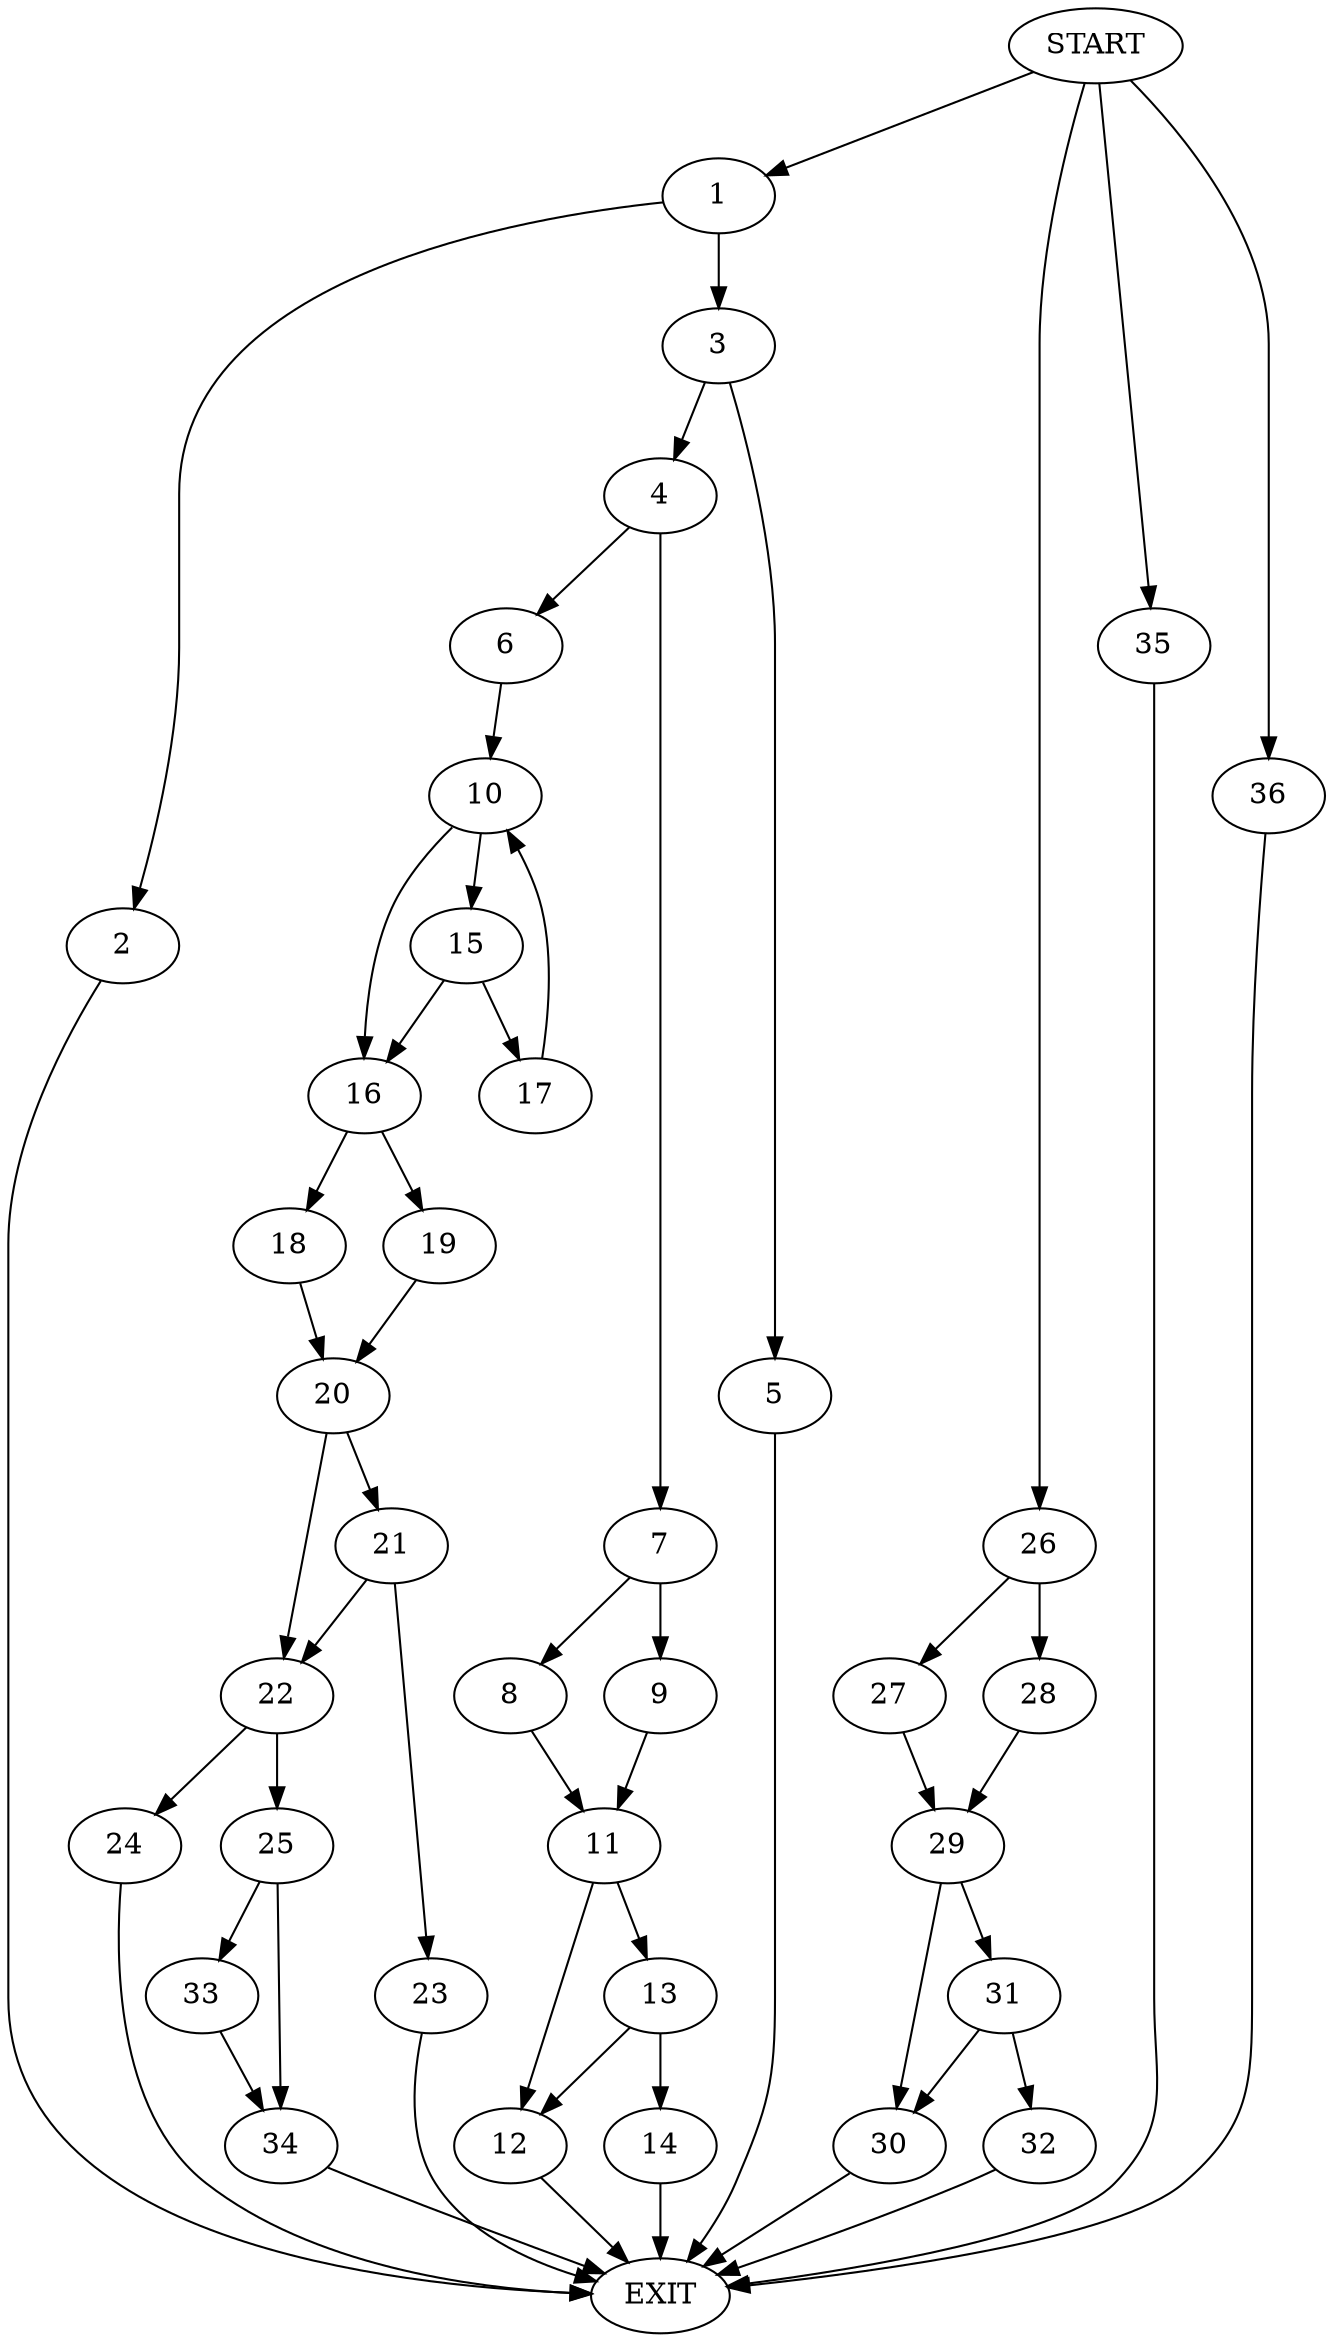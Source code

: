 digraph {
0 [label="START"]
37 [label="EXIT"]
0 -> 1
1 -> 2
1 -> 3
3 -> 4
3 -> 5
2 -> 37
4 -> 6
4 -> 7
5 -> 37
7 -> 8
7 -> 9
6 -> 10
9 -> 11
8 -> 11
11 -> 12
11 -> 13
12 -> 37
13 -> 14
13 -> 12
14 -> 37
10 -> 15
10 -> 16
15 -> 16
15 -> 17
16 -> 18
16 -> 19
17 -> 10
18 -> 20
19 -> 20
20 -> 21
20 -> 22
21 -> 23
21 -> 22
22 -> 24
22 -> 25
23 -> 37
0 -> 26
26 -> 27
26 -> 28
27 -> 29
28 -> 29
29 -> 30
29 -> 31
30 -> 37
31 -> 30
31 -> 32
32 -> 37
25 -> 33
25 -> 34
24 -> 37
34 -> 37
33 -> 34
0 -> 35
35 -> 37
0 -> 36
36 -> 37
}

